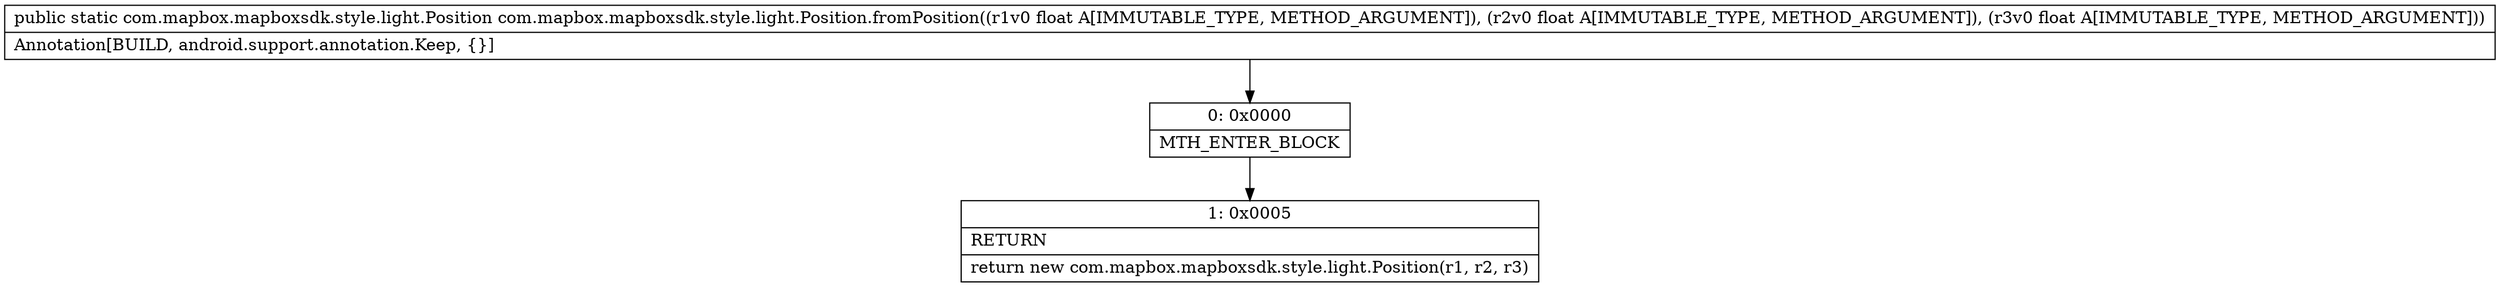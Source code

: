 digraph "CFG forcom.mapbox.mapboxsdk.style.light.Position.fromPosition(FFF)Lcom\/mapbox\/mapboxsdk\/style\/light\/Position;" {
Node_0 [shape=record,label="{0\:\ 0x0000|MTH_ENTER_BLOCK\l}"];
Node_1 [shape=record,label="{1\:\ 0x0005|RETURN\l|return new com.mapbox.mapboxsdk.style.light.Position(r1, r2, r3)\l}"];
MethodNode[shape=record,label="{public static com.mapbox.mapboxsdk.style.light.Position com.mapbox.mapboxsdk.style.light.Position.fromPosition((r1v0 float A[IMMUTABLE_TYPE, METHOD_ARGUMENT]), (r2v0 float A[IMMUTABLE_TYPE, METHOD_ARGUMENT]), (r3v0 float A[IMMUTABLE_TYPE, METHOD_ARGUMENT]))  | Annotation[BUILD, android.support.annotation.Keep, \{\}]\l}"];
MethodNode -> Node_0;
Node_0 -> Node_1;
}

